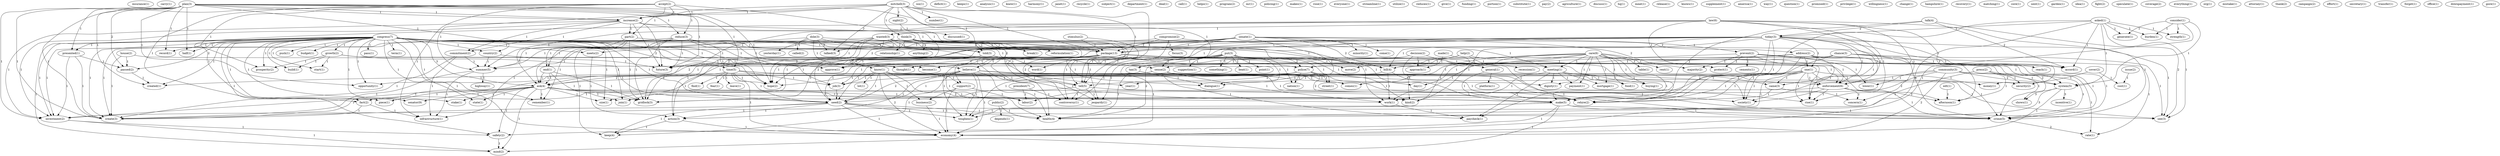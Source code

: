 digraph G {
  insurance [ label="insurance(1)" ];
  carry [ label="carry(1)" ];
  decision [ label="decision(2)" ];
  tax [ label="tax(3)" ];
  general [ label="general(1)" ];
  approach [ label="approach(1)" ];
  kind [ label="kind(2)" ];
  mitchell [ label="mitchell(3)" ];
  number [ label="number(1)" ];
  increase [ label="increase(1)" ];
  part [ label="part(2)" ];
  increase [ label="increase(2)" ];
  night [ label="night(2)" ];
  told [ label="told(3)" ];
  think [ label="think(3)" ];
  package [ label="package(13)" ];
  word [ label="word(1)" ];
  tell [ label="tell(5)" ];
  talked [ label="talked(3)" ];
  isn [ label="isn(1)" ];
  deficit [ label="deficit(1)" ];
  plan [ label="plan(3)" ];
  country [ label="country(2)" ];
  half [ label="half(1)" ];
  sense [ label="sense(2)" ];
  opportunity [ label="opportunity(1)" ];
  reduce [ label="reduce(3)" ];
  time [ label="time(5)" ];
  future [ label="future(3)" ];
  presented [ label="presented(1)" ];
  hope [ label="hope(2)" ];
  investment [ label="investment(2)" ];
  record [ label="record(1)" ];
  passed [ label="passed(2)" ];
  create [ label="create(3)" ];
  created [ label="created(1)" ];
  put [ label="put(3)" ];
  suggestion [ label="suggestion(1)" ];
  something [ label="something(1)" ];
  beat [ label="beat(1)" ];
  point [ label="point(1)" ];
  police [ label="police(7)" ];
  street [ label="street(1)" ];
  nation [ label="nation(1)" ];
  job [ label="job(3)" ];
  dialogue [ label="dialogue(1)" ];
  jeopardy [ label="jeopardy(1)" ];
  economy [ label="economy(4)" ];
  move [ label="move(2)" ];
  controversy [ label="controversy(1)" ];
  keeps [ label="keeps(1)" ];
  commitment [ label="commitment(2)" ];
  analysis [ label="analysis(1)" ];
  chance [ label="chance(3)" ];
  reach [ label="reach(1)" ];
  accord [ label="accord(1)" ];
  summer [ label="summer(5)" ];
  make [ label="make(5)" ];
  see [ label="see(3)" ];
  knew [ label="knew(1)" ];
  congress [ label="congress(7)" ];
  growth [ label="growth(2)" ];
  build [ label="build(1)" ];
  start [ label="start(1)" ];
  prosperity [ label="prosperity(2)" ];
  meets [ label="meets(2)" ];
  pass [ label="pass(1)" ];
  term [ label="term(1)" ];
  bill [ label="bill(4)" ];
  approve [ label="approve(1)" ];
  ask [ label="ask(4)" ];
  piece [ label="piece(1)" ];
  know [ label="know(1)" ];
  stake [ label="stake(1)" ];
  state [ label="state(1)" ];
  need [ label="need(2)" ];
  push [ label="push(1)" ];
  size [ label="size(1)" ];
  remember [ label="remember(1)" ];
  senator [ label="senator(9)" ];
  join [ label="join(1)" ];
  budget [ label="budget(1)" ];
  safety [ label="safety(2)" ];
  year [ label="year(1)" ];
  mind [ label="mind(2)" ];
  crime [ label="crime(5)" ];
  harmony [ label="harmony(1)" ];
  consider [ label="consider(1)" ];
  generate [ label="generate(1)" ];
  burden [ label="burden(1)" ];
  strength [ label="strength(1)" ];
  system [ label="system(5)" ];
  janet [ label="janet(1)" ];
  help [ label="help(2)" ];
  recession [ label="recession(1)" ];
  rehire [ label="rehire(2)" ];
  work [ label="work(1)" ];
  paycheck [ label="paycheck(1)" ];
  senate [ label="senate(1)" ];
  minority [ label="minority(1)" ];
  prevent [ label="prevent(2)" ];
  come [ label="come(1)" ];
  majority [ label="majority(2)" ];
  work [ label="work(1)" ];
  support [ label="support(2)" ];
  gridlock [ label="gridlock(3)" ];
  action [ label="action(3)" ];
  recycle [ label="recycle(1)" ];
  subject [ label="subject(1)" ];
  meeting [ label="meeting(1)" ];
  department [ label="department(1)" ];
  accept [ label="accept(2)" ];
  fact [ label="fact(2)" ];
  infrastructure [ label="infrastructure(1)" ];
  deal [ label="deal(1)" ];
  edt [ label="edt(1)" ];
  afternoon [ label="afternoon(1)" ];
  call [ label="call(1)" ];
  law [ label="law(6)" ];
  wanted [ label="wanted(3)" ];
  protect [ label="protect(1)" ];
  society [ label="society(1)" ];
  rise [ label="rise(1)" ];
  concern [ label="concern(1)" ];
  address [ label="address(2)" ];
  reformulation [ label="reformulation(1)" ];
  break [ label="break(1)" ];
  thought [ label="thought(1)" ];
  become [ label="become(1)" ];
  helps [ label="helps(1)" ];
  care [ label="care(6)" ];
  comes [ label="comes(1)" ];
  day [ label="day(1)" ];
  table [ label="table(1)" ];
  rent [ label="rent(1)" ];
  mortgage [ label="mortgage(1)" ];
  food [ label="food(1)" ];
  payment [ label="payment(1)" ];
  dignity [ label="dignity(1)" ];
  shows [ label="shows(1)" ];
  buying [ label="buying(1)" ];
  health [ label="health(4)" ];
  program [ label="program(2)" ];
  mr [ label="mr(1)" ];
  policing [ label="policing(1)" ];
  makes [ label="makes(1)" ];
  rose [ label="rose(1)" ];
  stimulus [ label="stimulus(2)" ];
  everyone [ label="everyone(1)" ];
  press [ label="press(2)" ];
  security [ label="security(2)" ];
  streamline [ label="streamline(1)" ];
  utilize [ label="utilize(1)" ];
  talk [ label="talk(4)" ];
  today [ label="today(3)" ];
  reduces [ label="reduces(1)" ];
  give [ label="give(1)" ];
  funding [ label="funding(1)" ];
  portion [ label="portion(1)" ];
  substitute [ label="substitute(1)" ];
  pay [ label="pay(2)" ];
  end [ label="end(1)" ];
  end [ label="end(1)" ];
  one [ label="one(1)" ];
  enforcement [ label="enforcement(6)" ];
  toughen [ label="toughen(1)" ];
  agriculture [ label="agriculture(1)" ];
  discuss [ label="discuss(1)" ];
  hq [ label="hq(1)" ];
  meat [ label="meat(1)" ];
  cements [ label="cements(1)" ];
  lower [ label="lower(1)" ];
  rate [ label="rate(1)" ];
  asked [ label="asked(1)" ];
  public [ label="public(2)" ];
  depends [ label="depends(1)" ];
  release [ label="release(1)" ];
  money [ label="money(1)" ];
  came [ label="came(3)" ];
  knows [ label="knows(1)" ];
  supplement [ label="supplement(1)" ];
  compromise [ label="compromise(2)" ];
  focus [ label="focus(3)" ];
  keep [ label="keep(4)" ];
  discussed [ label="discussed(1)" ];
  america [ label="america(1)" ];
  way [ label="way(1)" ];
  question [ label="question(1)" ];
  promised [ label="promised(1)" ];
  fear [ label="fear(1)" ];
  leave [ label="leave(1)" ];
  find [ label="find(1)" ];
  dole [ label="dole(3)" ];
  yesterday [ label="yesterday(1)" ];
  believe [ label="believe(1)" ];
  called [ label="called(2)" ];
  anything [ label="anything(2)" ];
  relationship [ label="relationship(1)" ];
  privilege [ label="privilege(1)" ];
  willingness [ label="willingness(1)" ];
  change [ label="change(1)" ];
  highway [ label="highway(1)" ];
  hampshire [ label="hampshire(1)" ];
  community [ label="community(3)" ];
  labor [ label="labor(2)" ];
  platform [ label="platform(1)" ];
  house [ label="house(2)" ];
  recovery [ label="recovery(1)" ];
  matching [ label="matching(1)" ];
  core [ label="core(1)" ];
  made [ label="made(1)" ];
  incentive [ label="incentive(1)" ];
  business [ label="business(2)" ];
  lot [ label="lot(1)" ];
  sent [ label="sent(1)" ];
  garden [ label="garden(1)" ];
  idea [ label="idea(1)" ];
  fight [ label="fight(2)" ];
  speculate [ label="speculate(1)" ];
  coverage [ label="coverage(2)" ];
  everything [ label="everything(1)" ];
  org [ label="org(1)" ];
  mistake [ label="mistake(1)" ];
  cover [ label="cover(2)" ];
  cost [ label="cost(1)" ];
  issue [ label="issue(2)" ];
  attorney [ label="attorney(1)" ];
  thank [ label="thank(2)" ];
  campaign [ label="campaign(2)" ];
  edt [ label="edt(1)" ];
  effort [ label="effort(1)" ];
  president [ label="president(7)" ];
  secretary [ label="secretary(1)" ];
  transfer [ label="transfer(1)" ];
  forget [ label="forget(1)" ];
  office [ label="office(1)" ];
  downpayment [ label="downpayment(1)" ];
  gore [ label="gore(1)" ];
  decision -> tax [ label="1" ];
  decision -> general [ label="1" ];
  decision -> approach [ label="1" ];
  decision -> kind [ label="1" ];
  mitchell -> number [ label="1" ];
  mitchell -> increase [ label="1" ];
  mitchell -> part [ label="1" ];
  mitchell -> increase [ label="1" ];
  mitchell -> night [ label="1" ];
  mitchell -> told [ label="1" ];
  mitchell -> think [ label="1" ];
  mitchell -> package [ label="1" ];
  mitchell -> word [ label="1" ];
  mitchell -> tell [ label="1" ];
  mitchell -> talked [ label="2" ];
  plan -> increase [ label="1" ];
  plan -> country [ label="1" ];
  plan -> half [ label="1" ];
  plan -> sense [ label="1" ];
  plan -> opportunity [ label="1" ];
  plan -> increase [ label="1" ];
  plan -> reduce [ label="1" ];
  plan -> time [ label="1" ];
  plan -> future [ label="1" ];
  plan -> presented [ label="1" ];
  plan -> hope [ label="1" ];
  plan -> investment [ label="1" ];
  plan -> record [ label="1" ];
  plan -> passed [ label="2" ];
  plan -> create [ label="1" ];
  plan -> created [ label="1" ];
  put -> suggestion [ label="1" ];
  put -> something [ label="1" ];
  put -> beat [ label="1" ];
  put -> point [ label="1" ];
  put -> tax [ label="1" ];
  put -> police [ label="2" ];
  put -> street [ label="1" ];
  put -> nation [ label="1" ];
  put -> job [ label="1" ];
  put -> dialogue [ label="1" ];
  put -> jeopardy [ label="1" ];
  put -> economy [ label="1" ];
  put -> move [ label="1" ];
  put -> controversy [ label="1" ];
  increase -> part [ label="1" ];
  increase -> commitment [ label="1" ];
  increase -> package [ label="1" ];
  increase -> future [ label="1" ];
  increase -> investment [ label="1" ];
  chance -> reach [ label="1" ];
  chance -> accord [ label="1" ];
  chance -> future [ label="1" ];
  chance -> summer [ label="1" ];
  chance -> make [ label="1" ];
  chance -> see [ label="1" ];
  congress -> country [ label="1" ];
  congress -> half [ label="1" ];
  congress -> growth [ label="1" ];
  congress -> build [ label="1" ];
  congress -> start [ label="1" ];
  congress -> sense [ label="1" ];
  congress -> prosperity [ label="1" ];
  congress -> opportunity [ label="1" ];
  congress -> meets [ label="1" ];
  congress -> pass [ label="1" ];
  congress -> term [ label="1" ];
  congress -> bill [ label="1" ];
  congress -> time [ label="2" ];
  congress -> package [ label="1" ];
  congress -> presented [ label="1" ];
  congress -> approve [ label="1" ];
  congress -> ask [ label="3" ];
  congress -> piece [ label="1" ];
  congress -> know [ label="1" ];
  congress -> job [ label="1" ];
  congress -> stake [ label="1" ];
  congress -> state [ label="1" ];
  congress -> hope [ label="1" ];
  congress -> need [ label="1" ];
  congress -> push [ label="1" ];
  congress -> make [ label="1" ];
  congress -> size [ label="1" ];
  congress -> investment [ label="1" ];
  congress -> remember [ label="1" ];
  congress -> senator [ label="1" ];
  congress -> record [ label="1" ];
  congress -> join [ label="1" ];
  congress -> passed [ label="2" ];
  congress -> create [ label="1" ];
  congress -> budget [ label="1" ];
  congress -> safety [ label="1" ];
  congress -> created [ label="1" ];
  congress -> year [ label="1" ];
  congress -> mind [ label="1" ];
  congress -> economy [ label="1" ];
  congress -> crime [ label="1" ];
  congress -> kind [ label="1" ];
  country -> future [ label="1" ];
  country -> summer [ label="1" ];
  consider -> generate [ label="1" ];
  consider -> burden [ label="1" ];
  consider -> strength [ label="1" ];
  consider -> system [ label="1" ];
  consider -> economy [ label="1" ];
  help -> recession [ label="1" ];
  help -> police [ label="1" ];
  help -> rehire [ label="1" ];
  help -> move [ label="1" ];
  work -> paycheck [ label="1" ];
  senate -> minority [ label="1" ];
  senate -> meets [ label="1" ];
  senate -> prevent [ label="1" ];
  senate -> come [ label="1" ];
  senate -> bill [ label="2" ];
  senate -> majority [ label="2" ];
  senate -> package [ label="1" ];
  senate -> ask [ label="1" ];
  senate -> work [ label="1" ];
  senate -> support [ label="1" ];
  senate -> gridlock [ label="1" ];
  senate -> action [ label="1" ];
  growth -> build [ label="1" ];
  growth -> start [ label="1" ];
  growth -> prosperity [ label="1" ];
  growth -> meeting [ label="1" ];
  growth -> need [ label="1" ];
  accept -> prosperity [ label="1" ];
  accept -> increase [ label="1" ];
  accept -> reduce [ label="1" ];
  accept -> package [ label="1" ];
  accept -> summer [ label="1" ];
  accept -> fact [ label="1" ];
  accept -> infrastructure [ label="1" ];
  accept -> create [ label="1" ];
  edt -> afternoon [ label="1" ];
  law -> wanted [ label="1" ];
  law -> protect [ label="1" ];
  law -> future [ label="1" ];
  law -> summer [ label="1" ];
  law -> society [ label="1" ];
  law -> fact [ label="1" ];
  law -> rise [ label="1" ];
  law -> afternoon [ label="2" ];
  law -> concern [ label="1" ];
  law -> crime [ label="1" ];
  wanted -> address [ label="2" ];
  wanted -> reformulation [ label="2" ];
  wanted -> break [ label="2" ];
  wanted -> told [ label="2" ];
  wanted -> future [ label="1" ];
  wanted -> summer [ label="1" ];
  wanted -> thought [ label="2" ];
  wanted -> become [ label="2" ];
  wanted -> hope [ label="2" ];
  wanted -> gridlock [ label="2" ];
  care -> sense [ label="1" ];
  care -> comes [ label="1" ];
  care -> day [ label="1" ];
  care -> table [ label="1" ];
  care -> meeting [ label="1" ];
  care -> rent [ label="1" ];
  care -> mortgage [ label="1" ];
  care -> food [ label="1" ];
  care -> system [ label="1" ];
  care -> payment [ label="1" ];
  care -> dignity [ label="1" ];
  care -> shows [ label="2" ];
  care -> buying [ label="1" ];
  care -> paycheck [ label="1" ];
  care -> health [ label="2" ];
  care -> work [ label="1" ];
  sense -> opportunity [ label="1" ];
  sense -> comes [ label="1" ];
  sense -> day [ label="1" ];
  sense -> hope [ label="1" ];
  sense -> dignity [ label="1" ];
  sense -> paycheck [ label="1" ];
  sense -> work [ label="1" ];
  stimulus -> package [ label="1" ];
  stimulus -> tell [ label="1" ];
  press -> system [ label="1" ];
  press -> afternoon [ label="1" ];
  press -> health [ label="1" ];
  press -> security [ label="1" ];
  talk -> today [ label="2" ];
  talk -> accord [ label="2" ];
  talk -> make [ label="2" ];
  talk -> see [ label="2" ];
  part -> end [ label="1" ];
  part -> package [ label="1" ];
  part -> end [ label="1" ];
  part -> ask [ label="1" ];
  part -> gridlock [ label="1" ];
  increase -> commitment [ label="1" ];
  increase -> package [ label="1" ];
  increase -> future [ label="1" ];
  increase -> investment [ label="1" ];
  end -> ask [ label="1" ];
  end -> gridlock [ label="1" ];
  meets -> action [ label="1" ];
  address -> one [ label="1" ];
  address -> enforcement [ label="1" ];
  address -> society [ label="1" ];
  address -> rise [ label="1" ];
  address -> need [ label="1" ];
  address -> toughen [ label="1" ];
  address -> crime [ label="1" ];
  commitment -> summer [ label="1" ];
  commitment -> infrastructure [ label="1" ];
  commitment -> create [ label="1" ];
  tax -> dialogue [ label="1" ];
  tax -> health [ label="1" ];
  prevent -> cements [ label="1" ];
  prevent -> bill [ label="1" ];
  prevent -> protect [ label="1" ];
  prevent -> majority [ label="1" ];
  prevent -> enforcement [ label="1" ];
  prevent -> lower [ label="1" ];
  prevent -> crime [ label="1" ];
  prevent -> rate [ label="1" ];
  asked -> generate [ label="1" ];
  asked -> today [ label="1" ];
  asked -> accord [ label="1" ];
  asked -> burden [ label="1" ];
  asked -> strength [ label="1" ];
  asked -> system [ label="1" ];
  asked -> make [ label="1" ];
  asked -> economy [ label="1" ];
  asked -> see [ label="1" ];
  public -> depends [ label="1" ];
  public -> health [ label="1" ];
  today -> accord [ label="1" ];
  today -> bill [ label="1" ];
  today -> one [ label="1" ];
  today -> money [ label="1" ];
  today -> package [ label="1" ];
  today -> approve [ label="1" ];
  today -> ask [ label="2" ];
  today -> enforcement [ label="1" ];
  today -> came [ label="1" ];
  today -> tell [ label="1" ];
  today -> make [ label="1" ];
  today -> size [ label="1" ];
  today -> rehire [ label="1" ];
  today -> join [ label="1" ];
  today -> see [ label="1" ];
  today -> kind [ label="1" ];
  bill -> rehire [ label="1" ];
  bill -> work [ label="1" ];
  bill -> year [ label="1" ];
  compromise -> meeting [ label="1" ];
  compromise -> focus [ label="1" ];
  compromise -> package [ label="1" ];
  compromise -> tell [ label="1" ];
  compromise -> keep [ label="1" ];
  meeting -> mortgage [ label="1" ];
  meeting -> food [ label="1" ];
  meeting -> payment [ label="1" ];
  meeting -> dignity [ label="1" ];
  meeting -> buying [ label="1" ];
  meeting -> paycheck [ label="1" ];
  meeting -> work [ label="1" ];
  one -> money [ label="1" ];
  one -> ask [ label="1" ];
  one -> enforcement [ label="1" ];
  one -> society [ label="1" ];
  one -> rise [ label="1" ];
  one -> came [ label="1" ];
  one -> need [ label="1" ];
  one -> make [ label="1" ];
  one -> rehire [ label="1" ];
  one -> toughen [ label="1" ];
  one -> crime [ label="1" ];
  night -> discussed [ label="1" ];
  reduce -> told [ label="1" ];
  reduce -> package [ label="1" ];
  reduce -> future [ label="1" ];
  reduce -> summer [ label="1" ];
  reduce -> thought [ label="1" ];
  reduce -> become [ label="1" ];
  reduce -> infrastructure [ label="1" ];
  reduce -> hope [ label="1" ];
  reduce -> investment [ label="1" ];
  reduce -> create [ label="1" ];
  reduce -> gridlock [ label="1" ];
  told -> word [ label="1" ];
  told -> thought [ label="1" ];
  told -> become [ label="1" ];
  told -> hope [ label="1" ];
  time -> fear [ label="1" ];
  time -> job [ label="1" ];
  time -> hope [ label="1" ];
  time -> need [ label="1" ];
  time -> leave [ label="1" ];
  time -> make [ label="1" ];
  time -> created [ label="1" ];
  time -> economy [ label="1" ];
  time -> find [ label="1" ];
  time -> crime [ label="1" ];
  dole -> package [ label="1" ];
  dole -> yesterday [ label="1" ];
  dole -> believe [ label="1" ];
  dole -> tell [ label="1" ];
  dole -> called [ label="1" ];
  dole -> remember [ label="1" ];
  dole -> talked [ label="2" ];
  think -> package [ label="1" ];
  think -> need [ label="2" ];
  think -> anything [ label="1" ];
  think -> dialogue [ label="1" ];
  think -> health [ label="1" ];
  think -> talked [ label="1" ];
  think -> jeopardy [ label="1" ];
  think -> controversy [ label="1" ];
  think -> relationship [ label="1" ];
  package -> police [ label="1" ];
  package -> approve [ label="1" ];
  package -> thought [ label="1" ];
  package -> believe [ label="1" ];
  package -> enforcement [ label="1" ];
  package -> become [ label="1" ];
  package -> society [ label="1" ];
  package -> rise [ label="1" ];
  package -> hope [ label="1" ];
  package -> need [ label="1" ];
  package -> dialogue [ label="1" ];
  package -> tell [ label="2" ];
  package -> rehire [ label="1" ];
  package -> jeopardy [ label="1" ];
  package -> toughen [ label="1" ];
  package -> gridlock [ label="1" ];
  package -> action [ label="1" ];
  package -> controversy [ label="1" ];
  package -> crime [ label="1" ];
  police -> street [ label="1" ];
  police -> nation [ label="1" ];
  police -> ask [ label="2" ];
  police -> job [ label="1" ];
  police -> came [ label="2" ];
  police -> tell [ label="2" ];
  police -> rehire [ label="2" ];
  end -> ask [ label="1" ];
  end -> gridlock [ label="1" ];
  summer -> highway [ label="1" ];
  summer -> infrastructure [ label="1" ];
  summer -> create [ label="1" ];
  presented -> investment [ label="1" ];
  presented -> passed [ label="1" ];
  presented -> create [ label="1" ];
  community -> enforcement [ label="1" ];
  community -> system [ label="2" ];
  community -> lower [ label="1" ];
  community -> economy [ label="2" ];
  community -> crime [ label="1" ];
  community -> rate [ label="1" ];
  community -> labor [ label="2" ];
  ask -> piece [ label="1" ];
  ask -> stake [ label="1" ];
  ask -> state [ label="1" ];
  ask -> make [ label="1" ];
  ask -> size [ label="1" ];
  ask -> rehire [ label="2" ];
  ask -> work [ label="1" ];
  ask -> investment [ label="1" ];
  ask -> remember [ label="1" ];
  ask -> senator [ label="1" ];
  ask -> join [ label="1" ];
  ask -> safety [ label="1" ];
  ask -> mind [ label="1" ];
  ask -> kind [ label="1" ];
  general -> make [ label="1" ];
  general -> platform [ label="1" ];
  house -> afternoon [ label="1" ];
  house -> passed [ label="1" ];
  house -> create [ label="1" ];
  believe -> enforcement [ label="1" ];
  believe -> society [ label="1" ];
  believe -> rise [ label="1" ];
  believe -> need [ label="2" ];
  believe -> health [ label="1" ];
  believe -> create [ label="1" ];
  believe -> toughen [ label="1" ];
  believe -> action [ label="1" ];
  believe -> economy [ label="1" ];
  believe -> crime [ label="1" ];
  believe -> keep [ label="1" ];
  enforcement -> society [ label="1" ];
  enforcement -> fact [ label="1" ];
  enforcement -> rise [ label="1" ];
  enforcement -> afternoon [ label="2" ];
  enforcement -> concern [ label="1" ];
  enforcement -> crime [ label="1" ];
  made -> approach [ label="1" ];
  made -> kind [ label="1" ];
  fact -> infrastructure [ label="1" ];
  fact -> create [ label="1" ];
  system -> shows [ label="3" ];
  system -> health [ label="3" ];
  system -> incentive [ label="3" ];
  system -> economy [ label="1" ];
  know -> job [ label="1" ];
  know -> need [ label="1" ];
  know -> health [ label="1" ];
  know -> support [ label="1" ];
  know -> security [ label="1" ];
  know -> business [ label="1" ];
  know -> economy [ label="2" ];
  know -> see [ label="1" ];
  know -> labor [ label="1" ];
  know -> lot [ label="1" ];
  job -> need [ label="1" ];
  came -> concern [ label="1" ];
  came -> rehire [ label="1" ];
  need -> health [ label="1" ];
  need -> create [ label="1" ];
  need -> toughen [ label="1" ];
  need -> action [ label="1" ];
  need -> economy [ label="1" ];
  need -> crime [ label="1" ];
  need -> keep [ label="1" ];
  tell -> rehire [ label="1" ];
  tell -> jeopardy [ label="1" ];
  tell -> gridlock [ label="1" ];
  tell -> controversy [ label="1" ];
  cover -> security [ label="1" ];
  cover -> cost [ label="1" ];
  make -> investment [ label="1" ];
  make -> safety [ label="1" ];
  make -> toughen [ label="1" ];
  make -> mind [ label="1" ];
  make -> crime [ label="1" ];
  make -> see [ label="1" ];
  issue -> cost [ label="1" ];
  investment -> safety [ label="1" ];
  investment -> mind [ label="1" ];
  support -> business [ label="1" ];
  support -> economy [ label="1" ];
  support -> labor [ label="1" ];
  passed -> created [ label="1" ];
  safety -> mind [ label="1" ];
  business -> economy [ label="1" ];
  president -> controversy [ label="1" ];
  president -> labor [ label="1" ];
  action -> economy [ label="1" ];
  action -> keep [ label="1" ];
  crime -> rate [ label="2" ];
}
